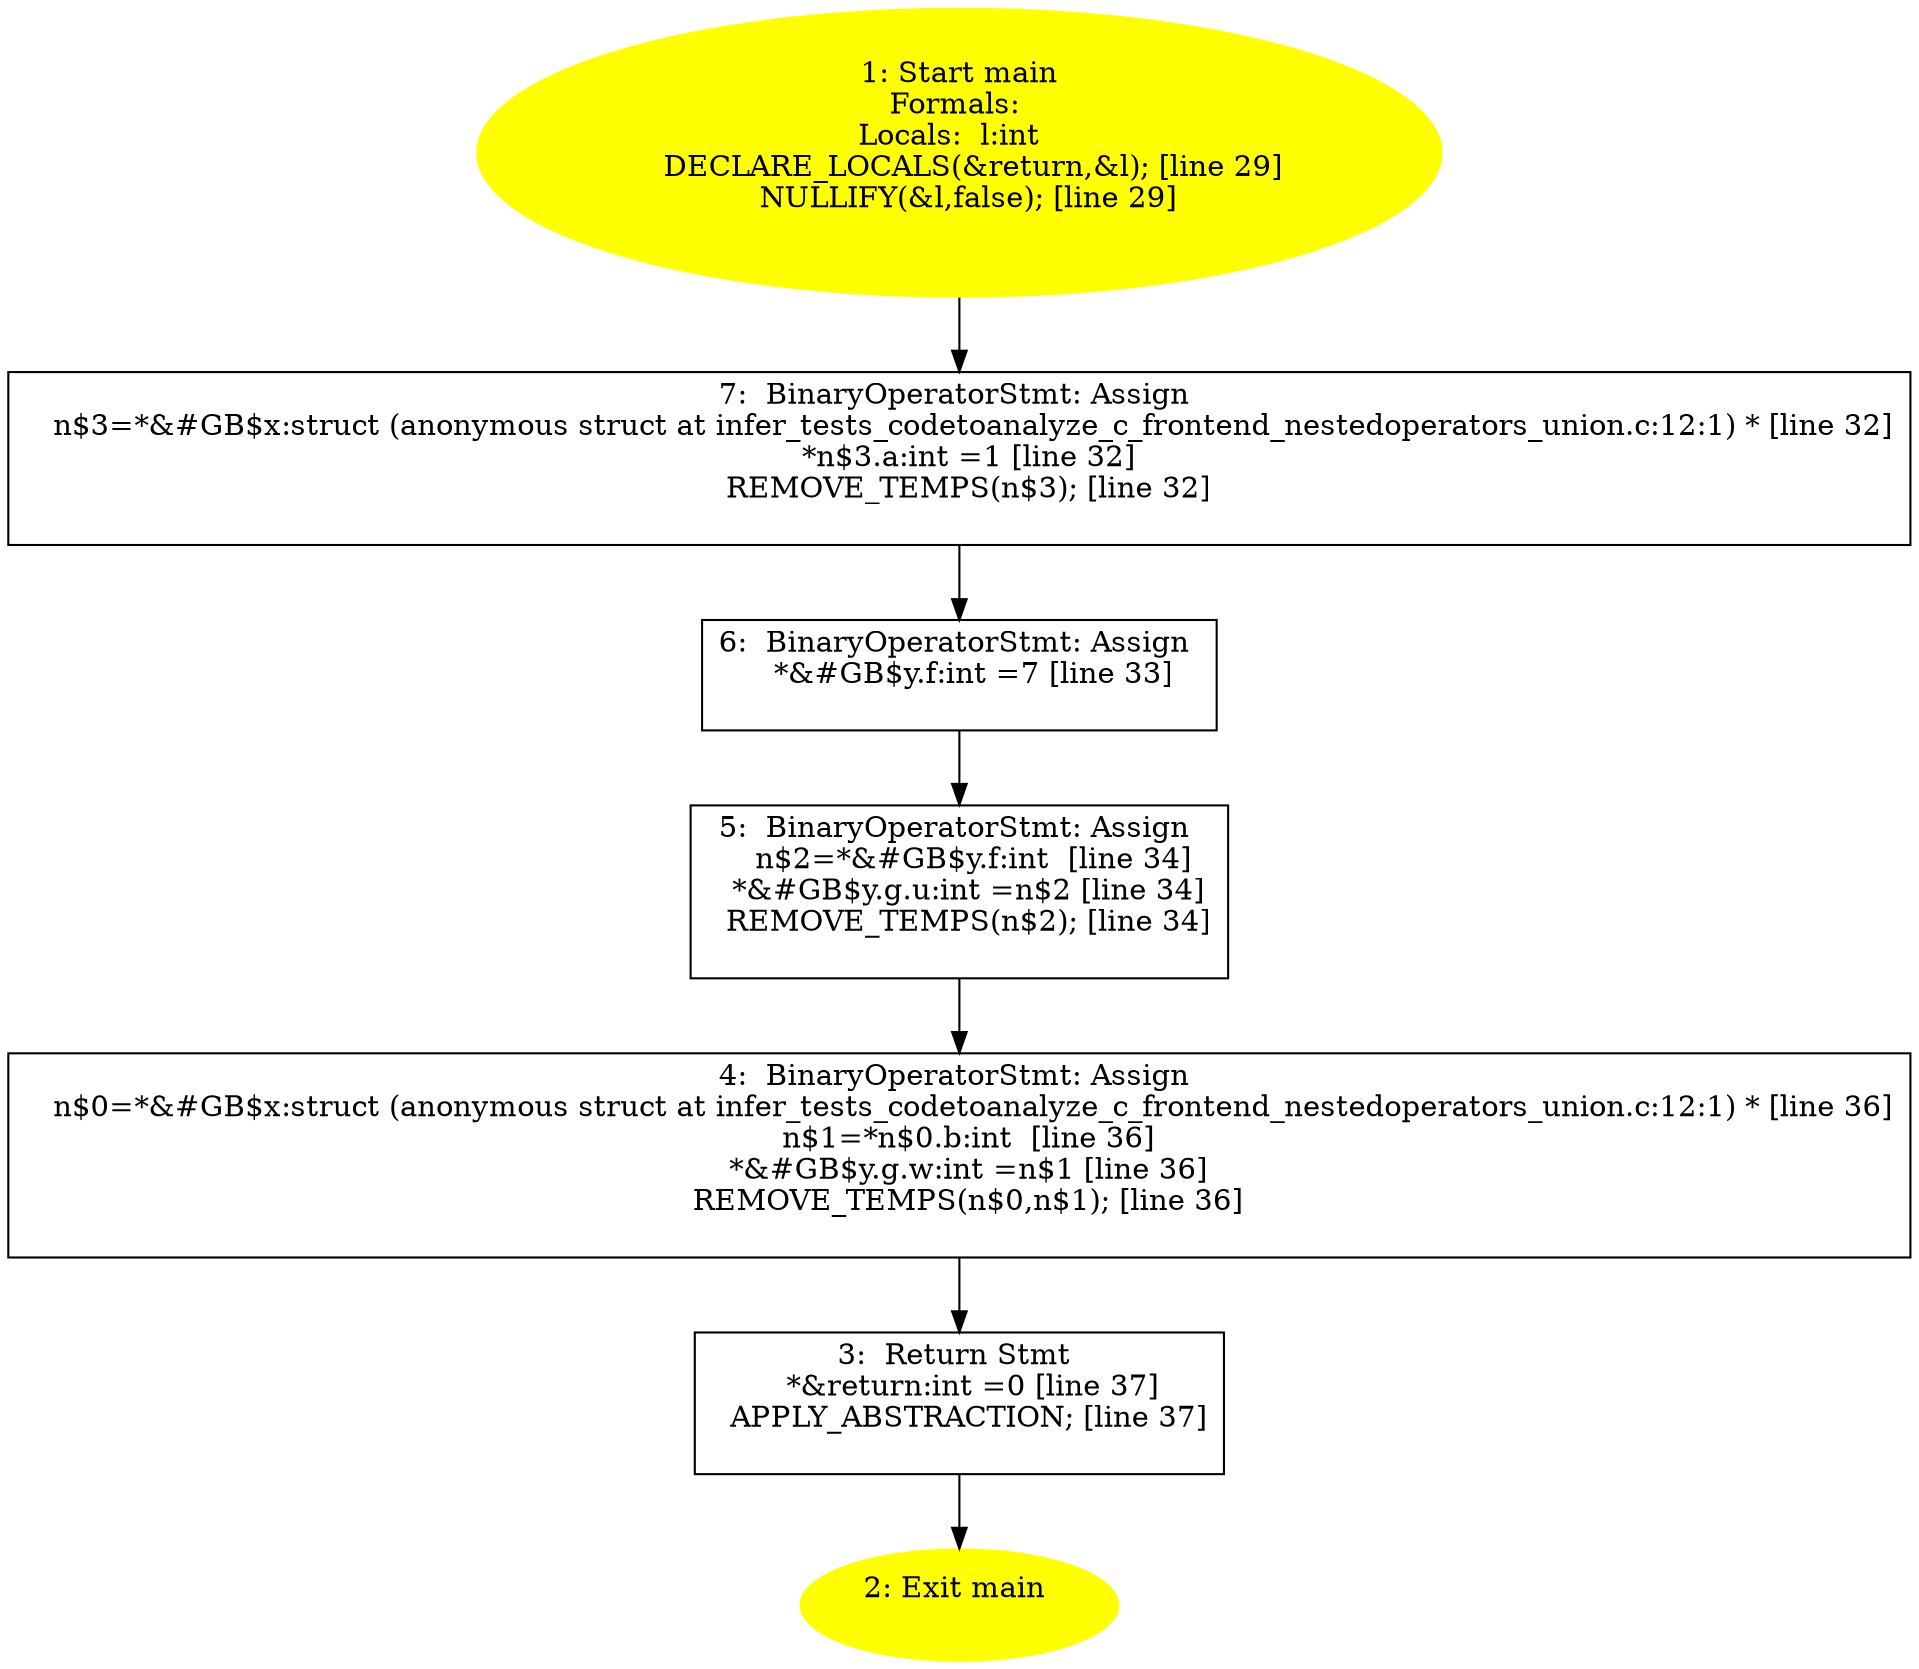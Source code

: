 digraph iCFG {
7 [label="7:  BinaryOperatorStmt: Assign \n   n$3=*&#GB$x:struct (anonymous struct at infer_tests_codetoanalyze_c_frontend_nestedoperators_union.c:12:1) * [line 32]\n  *n$3.a:int =1 [line 32]\n  REMOVE_TEMPS(n$3); [line 32]\n " shape="box"]
	

	 7 -> 6 ;
6 [label="6:  BinaryOperatorStmt: Assign \n   *&#GB$y.f:int =7 [line 33]\n " shape="box"]
	

	 6 -> 5 ;
5 [label="5:  BinaryOperatorStmt: Assign \n   n$2=*&#GB$y.f:int  [line 34]\n  *&#GB$y.g.u:int =n$2 [line 34]\n  REMOVE_TEMPS(n$2); [line 34]\n " shape="box"]
	

	 5 -> 4 ;
4 [label="4:  BinaryOperatorStmt: Assign \n   n$0=*&#GB$x:struct (anonymous struct at infer_tests_codetoanalyze_c_frontend_nestedoperators_union.c:12:1) * [line 36]\n  n$1=*n$0.b:int  [line 36]\n  *&#GB$y.g.w:int =n$1 [line 36]\n  REMOVE_TEMPS(n$0,n$1); [line 36]\n " shape="box"]
	

	 4 -> 3 ;
3 [label="3:  Return Stmt \n   *&return:int =0 [line 37]\n  APPLY_ABSTRACTION; [line 37]\n " shape="box"]
	

	 3 -> 2 ;
2 [label="2: Exit main \n  " color=yellow style=filled]
	

1 [label="1: Start main\nFormals: \nLocals:  l:int  \n   DECLARE_LOCALS(&return,&l); [line 29]\n  NULLIFY(&l,false); [line 29]\n " color=yellow style=filled]
	

	 1 -> 7 ;
}
